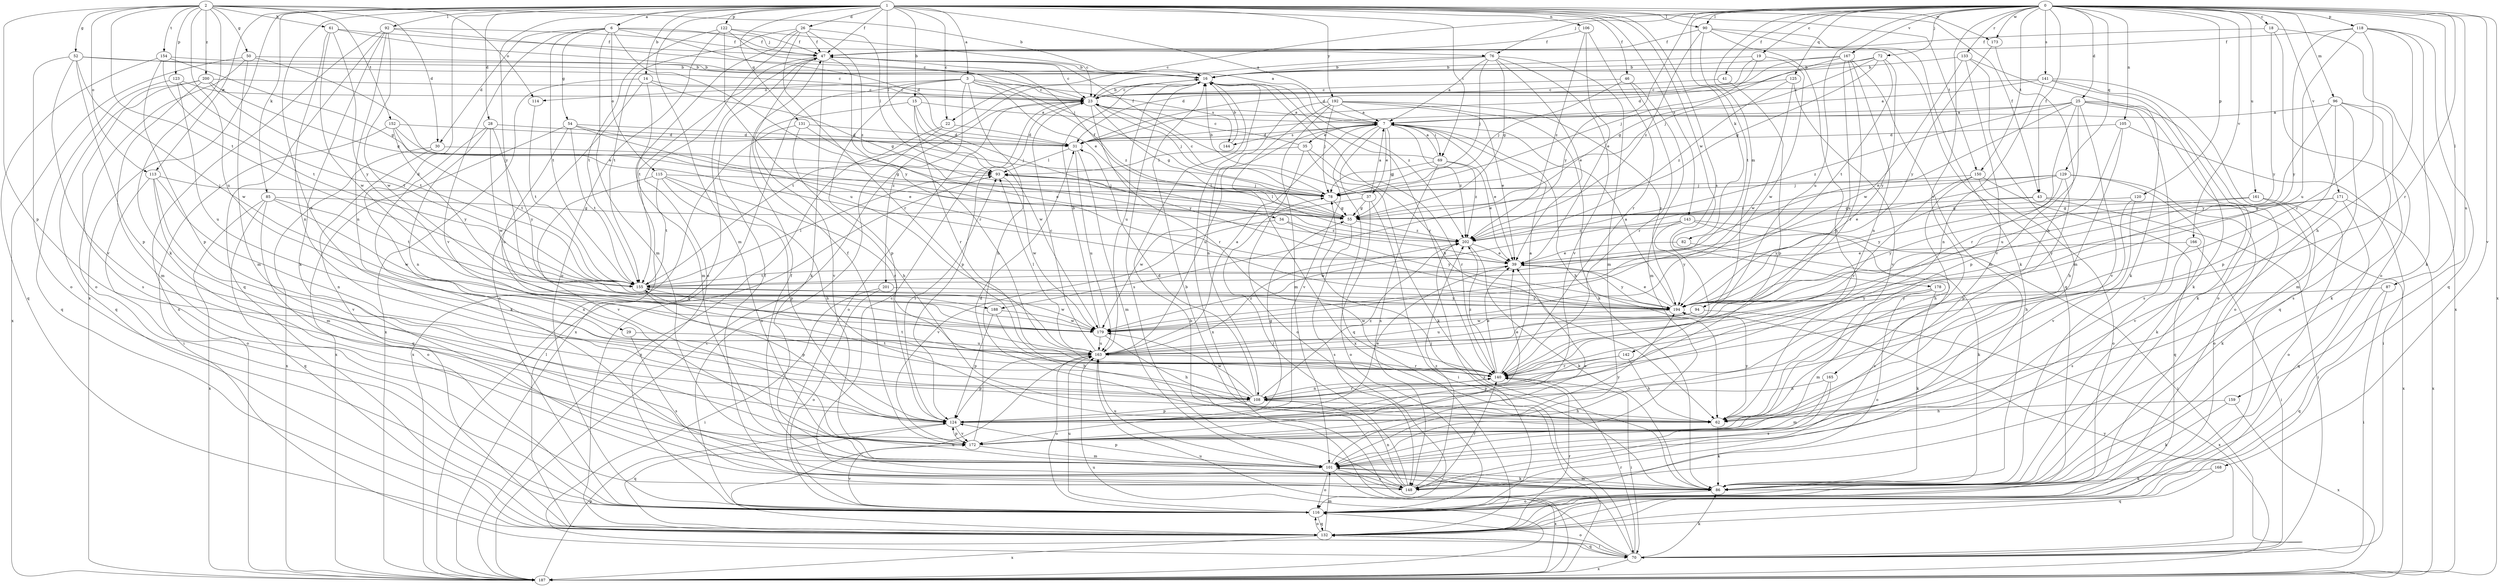 strict digraph  {
0;
1;
2;
3;
6;
7;
14;
15;
16;
18;
19;
22;
23;
25;
26;
28;
29;
30;
31;
34;
35;
37;
39;
41;
43;
46;
47;
50;
52;
54;
55;
61;
62;
69;
70;
72;
76;
78;
82;
85;
86;
87;
90;
92;
93;
94;
96;
101;
105;
106;
108;
113;
114;
115;
116;
118;
120;
122;
123;
124;
125;
129;
131;
132;
133;
140;
141;
142;
143;
144;
148;
150;
152;
154;
155;
159;
161;
163;
165;
166;
167;
168;
171;
172;
173;
178;
179;
187;
188;
192;
194;
200;
201;
202;
0 -> 18  [label=c];
0 -> 19  [label=c];
0 -> 22  [label=c];
0 -> 25  [label=d];
0 -> 41  [label=f];
0 -> 43  [label=f];
0 -> 72  [label=j];
0 -> 76  [label=j];
0 -> 82  [label=k];
0 -> 87  [label=l];
0 -> 90  [label=l];
0 -> 94  [label=m];
0 -> 96  [label=m];
0 -> 105  [label=n];
0 -> 118  [label=p];
0 -> 120  [label=p];
0 -> 125  [label=q];
0 -> 129  [label=q];
0 -> 133  [label=r];
0 -> 140  [label=r];
0 -> 141  [label=s];
0 -> 150  [label=t];
0 -> 159  [label=u];
0 -> 161  [label=u];
0 -> 163  [label=u];
0 -> 165  [label=v];
0 -> 166  [label=v];
0 -> 167  [label=v];
0 -> 168  [label=v];
0 -> 171  [label=v];
0 -> 173  [label=w];
0 -> 187  [label=x];
0 -> 188  [label=y];
1 -> 3  [label=a];
1 -> 6  [label=a];
1 -> 7  [label=a];
1 -> 14  [label=b];
1 -> 15  [label=b];
1 -> 22  [label=c];
1 -> 26  [label=d];
1 -> 28  [label=d];
1 -> 29  [label=d];
1 -> 43  [label=f];
1 -> 46  [label=f];
1 -> 47  [label=f];
1 -> 69  [label=i];
1 -> 85  [label=k];
1 -> 90  [label=l];
1 -> 92  [label=l];
1 -> 93  [label=l];
1 -> 101  [label=m];
1 -> 106  [label=n];
1 -> 108  [label=n];
1 -> 113  [label=o];
1 -> 122  [label=p];
1 -> 131  [label=q];
1 -> 142  [label=s];
1 -> 143  [label=s];
1 -> 150  [label=t];
1 -> 173  [label=w];
1 -> 178  [label=w];
1 -> 187  [label=x];
1 -> 188  [label=y];
1 -> 192  [label=y];
2 -> 16  [label=b];
2 -> 30  [label=d];
2 -> 50  [label=g];
2 -> 52  [label=g];
2 -> 61  [label=h];
2 -> 86  [label=k];
2 -> 113  [label=o];
2 -> 114  [label=o];
2 -> 123  [label=p];
2 -> 124  [label=p];
2 -> 152  [label=t];
2 -> 154  [label=t];
2 -> 155  [label=t];
2 -> 163  [label=u];
2 -> 200  [label=z];
3 -> 23  [label=c];
3 -> 34  [label=e];
3 -> 62  [label=h];
3 -> 114  [label=o];
3 -> 124  [label=p];
3 -> 144  [label=s];
3 -> 187  [label=x];
3 -> 201  [label=z];
3 -> 202  [label=z];
6 -> 30  [label=d];
6 -> 31  [label=d];
6 -> 47  [label=f];
6 -> 54  [label=g];
6 -> 76  [label=j];
6 -> 101  [label=m];
6 -> 115  [label=o];
6 -> 155  [label=t];
6 -> 172  [label=v];
6 -> 194  [label=y];
7 -> 31  [label=d];
7 -> 35  [label=e];
7 -> 37  [label=e];
7 -> 39  [label=e];
7 -> 55  [label=g];
7 -> 62  [label=h];
7 -> 69  [label=i];
7 -> 132  [label=q];
7 -> 144  [label=s];
7 -> 163  [label=u];
7 -> 172  [label=v];
7 -> 202  [label=z];
14 -> 23  [label=c];
14 -> 55  [label=g];
14 -> 101  [label=m];
14 -> 116  [label=o];
14 -> 187  [label=x];
15 -> 7  [label=a];
15 -> 140  [label=r];
15 -> 172  [label=v];
15 -> 179  [label=w];
15 -> 194  [label=y];
16 -> 23  [label=c];
16 -> 62  [label=h];
16 -> 140  [label=r];
16 -> 148  [label=s];
16 -> 155  [label=t];
16 -> 163  [label=u];
16 -> 187  [label=x];
16 -> 202  [label=z];
18 -> 47  [label=f];
18 -> 116  [label=o];
18 -> 187  [label=x];
18 -> 194  [label=y];
19 -> 16  [label=b];
19 -> 31  [label=d];
19 -> 78  [label=j];
19 -> 179  [label=w];
22 -> 31  [label=d];
22 -> 116  [label=o];
22 -> 187  [label=x];
23 -> 7  [label=a];
23 -> 16  [label=b];
23 -> 55  [label=g];
23 -> 78  [label=j];
23 -> 116  [label=o];
23 -> 124  [label=p];
23 -> 140  [label=r];
25 -> 7  [label=a];
25 -> 31  [label=d];
25 -> 39  [label=e];
25 -> 86  [label=k];
25 -> 116  [label=o];
25 -> 124  [label=p];
25 -> 140  [label=r];
25 -> 148  [label=s];
25 -> 172  [label=v];
25 -> 202  [label=z];
26 -> 47  [label=f];
26 -> 93  [label=l];
26 -> 116  [label=o];
26 -> 140  [label=r];
26 -> 155  [label=t];
26 -> 187  [label=x];
26 -> 202  [label=z];
28 -> 31  [label=d];
28 -> 86  [label=k];
28 -> 108  [label=n];
28 -> 179  [label=w];
28 -> 194  [label=y];
29 -> 148  [label=s];
29 -> 163  [label=u];
30 -> 93  [label=l];
30 -> 132  [label=q];
30 -> 187  [label=x];
31 -> 93  [label=l];
31 -> 101  [label=m];
31 -> 163  [label=u];
34 -> 172  [label=v];
34 -> 194  [label=y];
34 -> 202  [label=z];
35 -> 23  [label=c];
35 -> 86  [label=k];
35 -> 93  [label=l];
35 -> 116  [label=o];
35 -> 140  [label=r];
37 -> 7  [label=a];
37 -> 16  [label=b];
37 -> 55  [label=g];
37 -> 70  [label=i];
37 -> 116  [label=o];
37 -> 179  [label=w];
39 -> 155  [label=t];
39 -> 194  [label=y];
41 -> 23  [label=c];
41 -> 124  [label=p];
43 -> 55  [label=g];
43 -> 70  [label=i];
43 -> 187  [label=x];
43 -> 194  [label=y];
46 -> 23  [label=c];
46 -> 78  [label=j];
46 -> 101  [label=m];
46 -> 140  [label=r];
47 -> 16  [label=b];
47 -> 23  [label=c];
47 -> 86  [label=k];
47 -> 132  [label=q];
47 -> 140  [label=r];
47 -> 155  [label=t];
50 -> 16  [label=b];
50 -> 39  [label=e];
50 -> 101  [label=m];
50 -> 116  [label=o];
50 -> 187  [label=x];
52 -> 16  [label=b];
52 -> 23  [label=c];
52 -> 116  [label=o];
52 -> 124  [label=p];
52 -> 172  [label=v];
52 -> 179  [label=w];
54 -> 31  [label=d];
54 -> 39  [label=e];
54 -> 78  [label=j];
54 -> 155  [label=t];
54 -> 163  [label=u];
54 -> 187  [label=x];
55 -> 47  [label=f];
55 -> 93  [label=l];
55 -> 148  [label=s];
55 -> 202  [label=z];
61 -> 7  [label=a];
61 -> 47  [label=f];
61 -> 108  [label=n];
61 -> 179  [label=w];
61 -> 194  [label=y];
62 -> 86  [label=k];
62 -> 194  [label=y];
69 -> 7  [label=a];
69 -> 39  [label=e];
69 -> 47  [label=f];
69 -> 78  [label=j];
69 -> 148  [label=s];
69 -> 202  [label=z];
70 -> 16  [label=b];
70 -> 86  [label=k];
70 -> 116  [label=o];
70 -> 132  [label=q];
70 -> 140  [label=r];
70 -> 163  [label=u];
70 -> 187  [label=x];
70 -> 194  [label=y];
72 -> 16  [label=b];
72 -> 31  [label=d];
72 -> 55  [label=g];
72 -> 78  [label=j];
72 -> 155  [label=t];
72 -> 194  [label=y];
76 -> 7  [label=a];
76 -> 16  [label=b];
76 -> 23  [label=c];
76 -> 39  [label=e];
76 -> 55  [label=g];
76 -> 78  [label=j];
76 -> 101  [label=m];
76 -> 172  [label=v];
78 -> 23  [label=c];
78 -> 55  [label=g];
78 -> 93  [label=l];
82 -> 39  [label=e];
82 -> 148  [label=s];
85 -> 55  [label=g];
85 -> 116  [label=o];
85 -> 132  [label=q];
85 -> 155  [label=t];
85 -> 179  [label=w];
85 -> 187  [label=x];
86 -> 47  [label=f];
86 -> 78  [label=j];
86 -> 101  [label=m];
86 -> 116  [label=o];
87 -> 70  [label=i];
87 -> 132  [label=q];
87 -> 194  [label=y];
90 -> 47  [label=f];
90 -> 62  [label=h];
90 -> 86  [label=k];
90 -> 132  [label=q];
90 -> 155  [label=t];
90 -> 202  [label=z];
92 -> 23  [label=c];
92 -> 47  [label=f];
92 -> 86  [label=k];
92 -> 108  [label=n];
92 -> 132  [label=q];
92 -> 179  [label=w];
92 -> 187  [label=x];
93 -> 78  [label=j];
93 -> 179  [label=w];
94 -> 163  [label=u];
94 -> 179  [label=w];
94 -> 187  [label=x];
96 -> 7  [label=a];
96 -> 86  [label=k];
96 -> 101  [label=m];
96 -> 124  [label=p];
96 -> 148  [label=s];
96 -> 194  [label=y];
101 -> 39  [label=e];
101 -> 86  [label=k];
101 -> 116  [label=o];
101 -> 124  [label=p];
101 -> 148  [label=s];
101 -> 163  [label=u];
101 -> 187  [label=x];
105 -> 31  [label=d];
105 -> 62  [label=h];
105 -> 70  [label=i];
105 -> 163  [label=u];
106 -> 39  [label=e];
106 -> 47  [label=f];
106 -> 140  [label=r];
106 -> 202  [label=z];
108 -> 31  [label=d];
108 -> 39  [label=e];
108 -> 62  [label=h];
108 -> 124  [label=p];
108 -> 140  [label=r];
108 -> 155  [label=t];
108 -> 179  [label=w];
108 -> 202  [label=z];
113 -> 78  [label=j];
113 -> 101  [label=m];
113 -> 108  [label=n];
113 -> 116  [label=o];
113 -> 172  [label=v];
114 -> 155  [label=t];
115 -> 62  [label=h];
115 -> 78  [label=j];
115 -> 124  [label=p];
115 -> 140  [label=r];
115 -> 155  [label=t];
115 -> 172  [label=v];
116 -> 132  [label=q];
116 -> 163  [label=u];
116 -> 172  [label=v];
116 -> 202  [label=z];
118 -> 47  [label=f];
118 -> 62  [label=h];
118 -> 86  [label=k];
118 -> 132  [label=q];
118 -> 140  [label=r];
118 -> 163  [label=u];
118 -> 194  [label=y];
120 -> 55  [label=g];
120 -> 62  [label=h];
120 -> 172  [label=v];
122 -> 23  [label=c];
122 -> 47  [label=f];
122 -> 78  [label=j];
122 -> 116  [label=o];
122 -> 155  [label=t];
122 -> 163  [label=u];
123 -> 23  [label=c];
123 -> 132  [label=q];
123 -> 155  [label=t];
123 -> 163  [label=u];
124 -> 39  [label=e];
124 -> 55  [label=g];
124 -> 93  [label=l];
124 -> 132  [label=q];
124 -> 172  [label=v];
125 -> 23  [label=c];
125 -> 172  [label=v];
125 -> 179  [label=w];
125 -> 202  [label=z];
129 -> 39  [label=e];
129 -> 78  [label=j];
129 -> 86  [label=k];
129 -> 116  [label=o];
129 -> 124  [label=p];
129 -> 194  [label=y];
129 -> 202  [label=z];
131 -> 31  [label=d];
131 -> 39  [label=e];
131 -> 62  [label=h];
131 -> 187  [label=x];
132 -> 70  [label=i];
132 -> 93  [label=l];
132 -> 101  [label=m];
132 -> 116  [label=o];
132 -> 140  [label=r];
132 -> 163  [label=u];
132 -> 187  [label=x];
133 -> 16  [label=b];
133 -> 86  [label=k];
133 -> 101  [label=m];
133 -> 172  [label=v];
133 -> 179  [label=w];
140 -> 7  [label=a];
140 -> 39  [label=e];
140 -> 70  [label=i];
140 -> 108  [label=n];
140 -> 155  [label=t];
140 -> 202  [label=z];
141 -> 7  [label=a];
141 -> 23  [label=c];
141 -> 86  [label=k];
141 -> 108  [label=n];
141 -> 116  [label=o];
141 -> 132  [label=q];
142 -> 62  [label=h];
142 -> 124  [label=p];
142 -> 140  [label=r];
143 -> 70  [label=i];
143 -> 86  [label=k];
143 -> 179  [label=w];
143 -> 194  [label=y];
143 -> 202  [label=z];
144 -> 16  [label=b];
148 -> 16  [label=b];
148 -> 23  [label=c];
148 -> 47  [label=f];
148 -> 78  [label=j];
148 -> 108  [label=n];
148 -> 140  [label=r];
148 -> 202  [label=z];
150 -> 62  [label=h];
150 -> 78  [label=j];
150 -> 116  [label=o];
150 -> 132  [label=q];
150 -> 140  [label=r];
152 -> 31  [label=d];
152 -> 55  [label=g];
152 -> 70  [label=i];
152 -> 155  [label=t];
152 -> 194  [label=y];
154 -> 16  [label=b];
154 -> 55  [label=g];
154 -> 124  [label=p];
154 -> 132  [label=q];
154 -> 155  [label=t];
155 -> 93  [label=l];
155 -> 124  [label=p];
155 -> 179  [label=w];
155 -> 194  [label=y];
159 -> 62  [label=h];
159 -> 86  [label=k];
159 -> 187  [label=x];
161 -> 55  [label=g];
161 -> 86  [label=k];
161 -> 116  [label=o];
161 -> 194  [label=y];
163 -> 7  [label=a];
163 -> 23  [label=c];
163 -> 93  [label=l];
163 -> 116  [label=o];
163 -> 124  [label=p];
163 -> 140  [label=r];
163 -> 202  [label=z];
165 -> 101  [label=m];
165 -> 108  [label=n];
165 -> 148  [label=s];
166 -> 39  [label=e];
166 -> 70  [label=i];
166 -> 148  [label=s];
167 -> 16  [label=b];
167 -> 31  [label=d];
167 -> 55  [label=g];
167 -> 101  [label=m];
167 -> 108  [label=n];
167 -> 140  [label=r];
167 -> 163  [label=u];
168 -> 86  [label=k];
168 -> 132  [label=q];
171 -> 55  [label=g];
171 -> 132  [label=q];
171 -> 172  [label=v];
171 -> 187  [label=x];
171 -> 194  [label=y];
172 -> 31  [label=d];
172 -> 47  [label=f];
172 -> 101  [label=m];
172 -> 124  [label=p];
172 -> 194  [label=y];
173 -> 62  [label=h];
173 -> 194  [label=y];
178 -> 86  [label=k];
178 -> 101  [label=m];
178 -> 116  [label=o];
178 -> 194  [label=y];
179 -> 16  [label=b];
179 -> 62  [label=h];
179 -> 163  [label=u];
187 -> 23  [label=c];
187 -> 124  [label=p];
187 -> 163  [label=u];
188 -> 62  [label=h];
188 -> 124  [label=p];
188 -> 179  [label=w];
192 -> 7  [label=a];
192 -> 39  [label=e];
192 -> 78  [label=j];
192 -> 86  [label=k];
192 -> 101  [label=m];
192 -> 108  [label=n];
192 -> 187  [label=x];
192 -> 194  [label=y];
194 -> 7  [label=a];
194 -> 39  [label=e];
194 -> 179  [label=w];
200 -> 23  [label=c];
200 -> 55  [label=g];
200 -> 101  [label=m];
200 -> 132  [label=q];
200 -> 148  [label=s];
200 -> 155  [label=t];
201 -> 70  [label=i];
201 -> 116  [label=o];
201 -> 194  [label=y];
202 -> 39  [label=e];
202 -> 86  [label=k];
}
